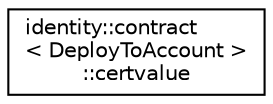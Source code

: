 digraph "Graphical Class Hierarchy"
{
  edge [fontname="Helvetica",fontsize="10",labelfontname="Helvetica",labelfontsize="10"];
  node [fontname="Helvetica",fontsize="10",shape=record];
  rankdir="LR";
  Node0 [label="identity::contract\l\< DeployToAccount \>\l::certvalue",height=0.2,width=0.4,color="black", fillcolor="white", style="filled",URL="$structidentity_1_1contract_1_1certvalue.html"];
}
